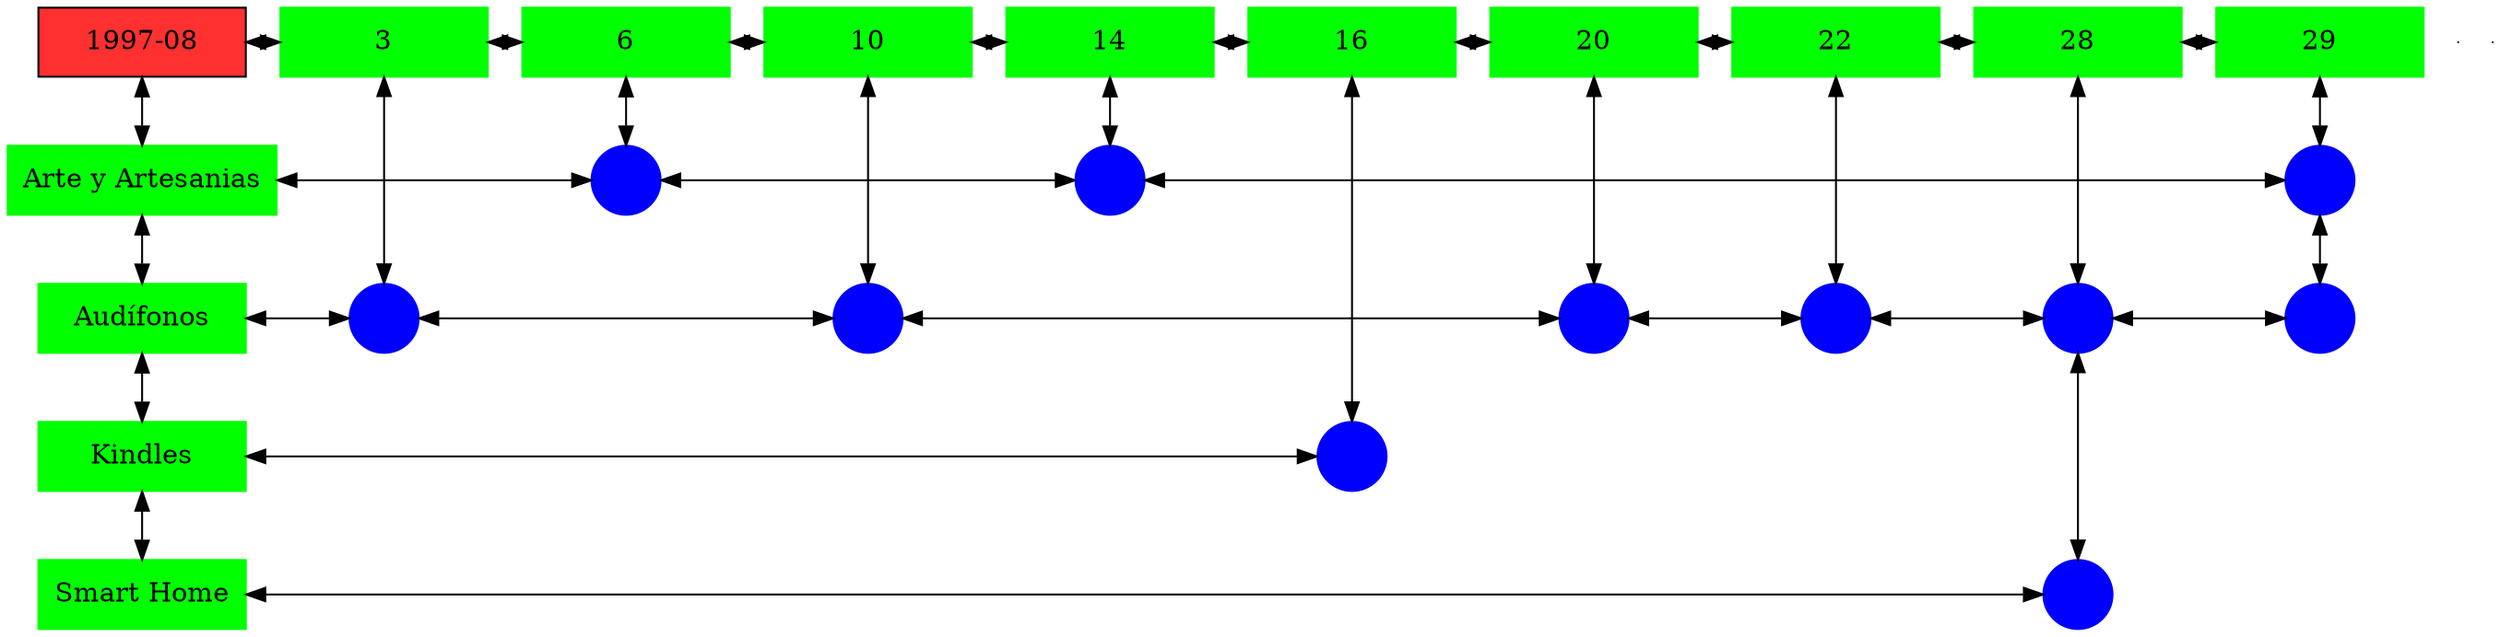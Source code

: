 digraph G{
node[shape="box"];
nodeMt[ label = "1997-08", width = 1.5, style = filled, fillcolor = firebrick1, group = 1 ];
e0[ shape = point, width = 0 ];
e1[ shape = point, width = 0 ];
node0xc002223360[label="3",color=green,style =filled,width = 1.5 group=3];
nodeMt->node0xc002223360[dir="both"];
{rank=same;nodeMt;node0xc002223360;}
node0xc0021dad20[label="6",color=green,style =filled,width = 1.5 group=6];
node0xc002223360->node0xc0021dad20[dir="both"];
{rank=same;node0xc002223360;node0xc0021dad20;}
node0xc002284eb0[label="10",color=green,style =filled,width = 1.5 group=10];
node0xc0021dad20->node0xc002284eb0[dir="both"];
{rank=same;node0xc0021dad20;node0xc002284eb0;}
node0xc001f05c70[label="14",color=green,style =filled,width = 1.5 group=14];
node0xc002284eb0->node0xc001f05c70[dir="both"];
{rank=same;node0xc002284eb0;node0xc001f05c70;}
node0xc0020e1540[label="16",color=green,style =filled,width = 1.5 group=16];
node0xc001f05c70->node0xc0020e1540[dir="both"];
{rank=same;node0xc001f05c70;node0xc0020e1540;}
node0xc001f23a40[label="20",color=green,style =filled,width = 1.5 group=20];
node0xc0020e1540->node0xc001f23a40[dir="both"];
{rank=same;node0xc0020e1540;node0xc001f23a40;}
node0xc00209e500[label="22",color=green,style =filled,width = 1.5 group=22];
node0xc001f23a40->node0xc00209e500[dir="both"];
{rank=same;node0xc001f23a40;node0xc00209e500;}
node0xc002124dc0[label="28",color=green,style =filled,width = 1.5 group=28];
node0xc00209e500->node0xc002124dc0[dir="both"];
{rank=same;node0xc00209e500;node0xc002124dc0;}
node0xc001f10aa0[label="29",color=green,style =filled,width = 1.5 group=29];
node0xc002124dc0->node0xc001f10aa0[dir="both"];
{rank=same;node0xc002124dc0;node0xc001f10aa0;}
node0xc001f05c20[label="Arte y Artesanias",color=green,style =filled width = 1.5 group=1];
node0xc0021d7080[label="",color=blue,style =filled, width = 0.5 group=6 shape=circle];
node0xc001f05c20->node0xc0021d7080[dir="both"];
{rank=same;node0xc001f05c20;node0xc0021d7080;}
node0xc001f01980[label="",color=blue,style =filled, width = 0.5 group=14 shape=circle];
node0xc0021d7080->node0xc001f01980[dir="both"];
{rank=same;node0xc001f01980;node0xc0021d7080;}
node0xc001f12280[label="",color=blue,style =filled, width = 0.5 group=29 shape=circle];
node0xc001f01980->node0xc001f12280[dir="both"];
{rank=same;node0xc001f12280;node0xc001f01980;}
node0xc001f239f0[label="Audífonos",color=green,style =filled width = 1.5 group=1];
node0xc002232400[label="",color=blue,style =filled, width = 0.5 group=3 shape=circle];
node0xc001f239f0->node0xc002232400[dir="both"];
{rank=same;node0xc001f239f0;node0xc002232400;}
node0xc002286a00[label="",color=blue,style =filled, width = 0.5 group=10 shape=circle];
node0xc002232400->node0xc002286a00[dir="both"];
{rank=same;node0xc002286a00;node0xc002232400;}
node0xc001f28080[label="",color=blue,style =filled, width = 0.5 group=20 shape=circle];
node0xc002286a00->node0xc001f28080[dir="both"];
{rank=same;node0xc001f28080;node0xc002286a00;}
node0xc00208da00[label="",color=blue,style =filled, width = 0.5 group=22 shape=circle];
node0xc001f28080->node0xc00208da00[dir="both"];
{rank=same;node0xc00208da00;node0xc001f28080;}
node0xc002185580[label="",color=blue,style =filled, width = 0.5 group=28 shape=circle];
node0xc00208da00->node0xc002185580[dir="both"];
{rank=same;node0xc002185580;node0xc00208da00;}
node0xc002065800[label="",color=blue,style =filled, width = 0.5 group=29 shape=circle];
node0xc002185580->node0xc002065800[dir="both"];
{rank=same;node0xc002065800;node0xc002185580;}
node0xc0020e14f0[label="Kindles",color=green,style =filled width = 1.5 group=1];
node0xc0020ea880[label="",color=blue,style =filled, width = 0.5 group=16 shape=circle];
node0xc0020e14f0->node0xc0020ea880[dir="both"];
{rank=same;node0xc0020e14f0;node0xc0020ea880;}
node0xc002124d70[label="Smart Home",color=green,style =filled width = 1.5 group=1];
node0xc00212a500[label="",color=blue,style =filled, width = 0.5 group=28 shape=circle];
node0xc002124d70->node0xc00212a500[dir="both"];
{rank=same;node0xc002124d70;node0xc00212a500;}
node0xc002223360->node0xc002232400[dir="both"];
node0xc0021dad20->node0xc0021d7080[dir="both"];
node0xc002284eb0->node0xc002286a00[dir="both"];
node0xc001f05c70->node0xc001f01980[dir="both"];
node0xc0020e1540->node0xc0020ea880[dir="both"];
node0xc001f23a40->node0xc001f28080[dir="both"];
node0xc00209e500->node0xc00208da00[dir="both"];
node0xc002124dc0->node0xc002185580[dir="both"];
node0xc002185580->node0xc00212a500[dir="both"];
node0xc001f10aa0->node0xc001f12280[dir="both"];
node0xc001f12280->node0xc002065800[dir="both"];
nodeMt->node0xc001f05c20[dir="both"];
node0xc001f05c20->node0xc001f239f0[dir="both"];
node0xc001f239f0->node0xc0020e14f0[dir="both"];
node0xc0020e14f0->node0xc002124d70[dir="both"];
}
